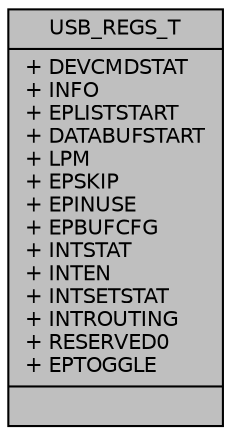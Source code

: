 digraph "USB_REGS_T"
{
  edge [fontname="Helvetica",fontsize="10",labelfontname="Helvetica",labelfontsize="10"];
  node [fontname="Helvetica",fontsize="10",shape=record];
  Node0 [label="{USB_REGS_T\n|+ DEVCMDSTAT\l+ INFO\l+ EPLISTSTART\l+ DATABUFSTART\l+ LPM\l+ EPSKIP\l+ EPINUSE\l+ EPBUFCFG\l+ INTSTAT\l+ INTEN\l+ INTSETSTAT\l+ INTROUTING\l+ RESERVED0\l+ EPTOGGLE\l|}",height=0.2,width=0.4,color="black", fillcolor="grey75", style="filled", fontcolor="black"];
}
